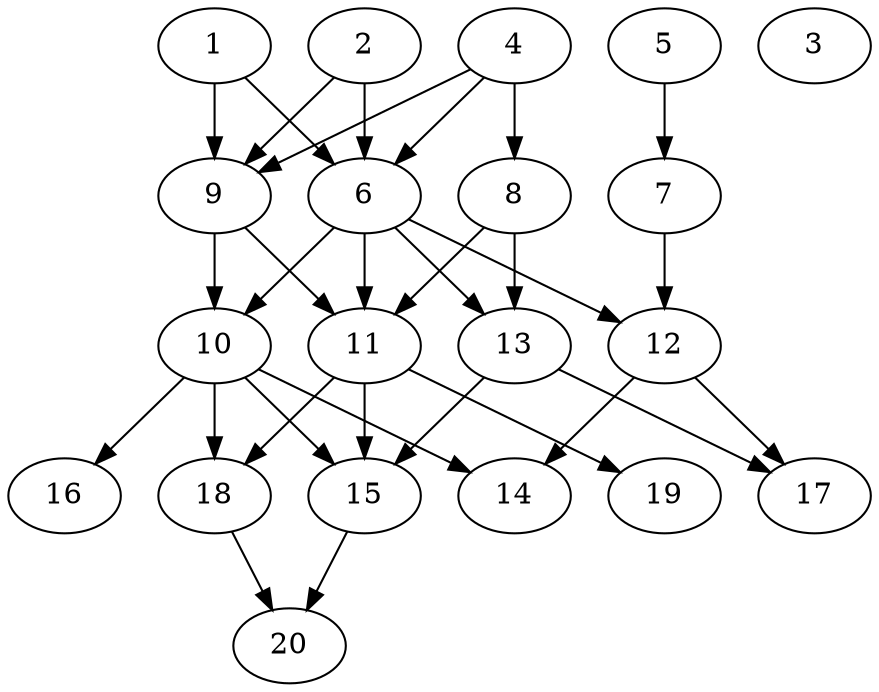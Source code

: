 // DAG automatically generated by daggen at Tue Jul 23 14:23:30 2019
// ./daggen --dot -n 20 --ccr 0.3 --fat 0.6 --regular 0.5 --density 0.6 --mindata 5242880 --maxdata 52428800 
digraph G {
  1 [size="26832213", alpha="0.20", expect_size="8049664"] 
  1 -> 6 [size ="8049664"]
  1 -> 9 [size ="8049664"]
  2 [size="165597867", alpha="0.16", expect_size="49679360"] 
  2 -> 6 [size ="49679360"]
  2 -> 9 [size ="49679360"]
  3 [size="66747733", alpha="0.13", expect_size="20024320"] 
  4 [size="82251093", alpha="0.07", expect_size="24675328"] 
  4 -> 6 [size ="24675328"]
  4 -> 8 [size ="24675328"]
  4 -> 9 [size ="24675328"]
  5 [size="34901333", alpha="0.06", expect_size="10470400"] 
  5 -> 7 [size ="10470400"]
  6 [size="54981973", alpha="0.17", expect_size="16494592"] 
  6 -> 10 [size ="16494592"]
  6 -> 11 [size ="16494592"]
  6 -> 12 [size ="16494592"]
  6 -> 13 [size ="16494592"]
  7 [size="139291307", alpha="0.20", expect_size="41787392"] 
  7 -> 12 [size ="41787392"]
  8 [size="108752213", alpha="0.15", expect_size="32625664"] 
  8 -> 11 [size ="32625664"]
  8 -> 13 [size ="32625664"]
  9 [size="61364907", alpha="0.04", expect_size="18409472"] 
  9 -> 10 [size ="18409472"]
  9 -> 11 [size ="18409472"]
  10 [size="88050347", alpha="0.14", expect_size="26415104"] 
  10 -> 14 [size ="26415104"]
  10 -> 15 [size ="26415104"]
  10 -> 16 [size ="26415104"]
  10 -> 18 [size ="26415104"]
  11 [size="60327253", alpha="0.17", expect_size="18098176"] 
  11 -> 15 [size ="18098176"]
  11 -> 18 [size ="18098176"]
  11 -> 19 [size ="18098176"]
  12 [size="58330453", alpha="0.17", expect_size="17499136"] 
  12 -> 14 [size ="17499136"]
  12 -> 17 [size ="17499136"]
  13 [size="29085013", alpha="0.12", expect_size="8725504"] 
  13 -> 15 [size ="8725504"]
  13 -> 17 [size ="8725504"]
  14 [size="132003840", alpha="0.02", expect_size="39601152"] 
  15 [size="28323840", alpha="0.10", expect_size="8497152"] 
  15 -> 20 [size ="8497152"]
  16 [size="77001387", alpha="0.02", expect_size="23100416"] 
  17 [size="55630507", alpha="0.06", expect_size="16689152"] 
  18 [size="52200107", alpha="0.07", expect_size="15660032"] 
  18 -> 20 [size ="15660032"]
  19 [size="167249920", alpha="0.11", expect_size="50174976"] 
  20 [size="42731520", alpha="0.00", expect_size="12819456"] 
}
